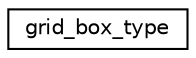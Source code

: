 digraph "Graphical Class Hierarchy"
{
 // INTERACTIVE_SVG=YES
 // LATEX_PDF_SIZE
  edge [fontname="Helvetica",fontsize="10",labelfontname="Helvetica",labelfontsize="10"];
  node [fontname="Helvetica",fontsize="10",shape=record];
  rankdir="LR";
  Node0 [label="grid_box_type",height=0.2,width=0.4,color="black", fillcolor="white", style="filled",URL="$structxgrid__mod_1_1grid__box__type.html",tooltip="Type to hold pointers for grid boxes."];
}
